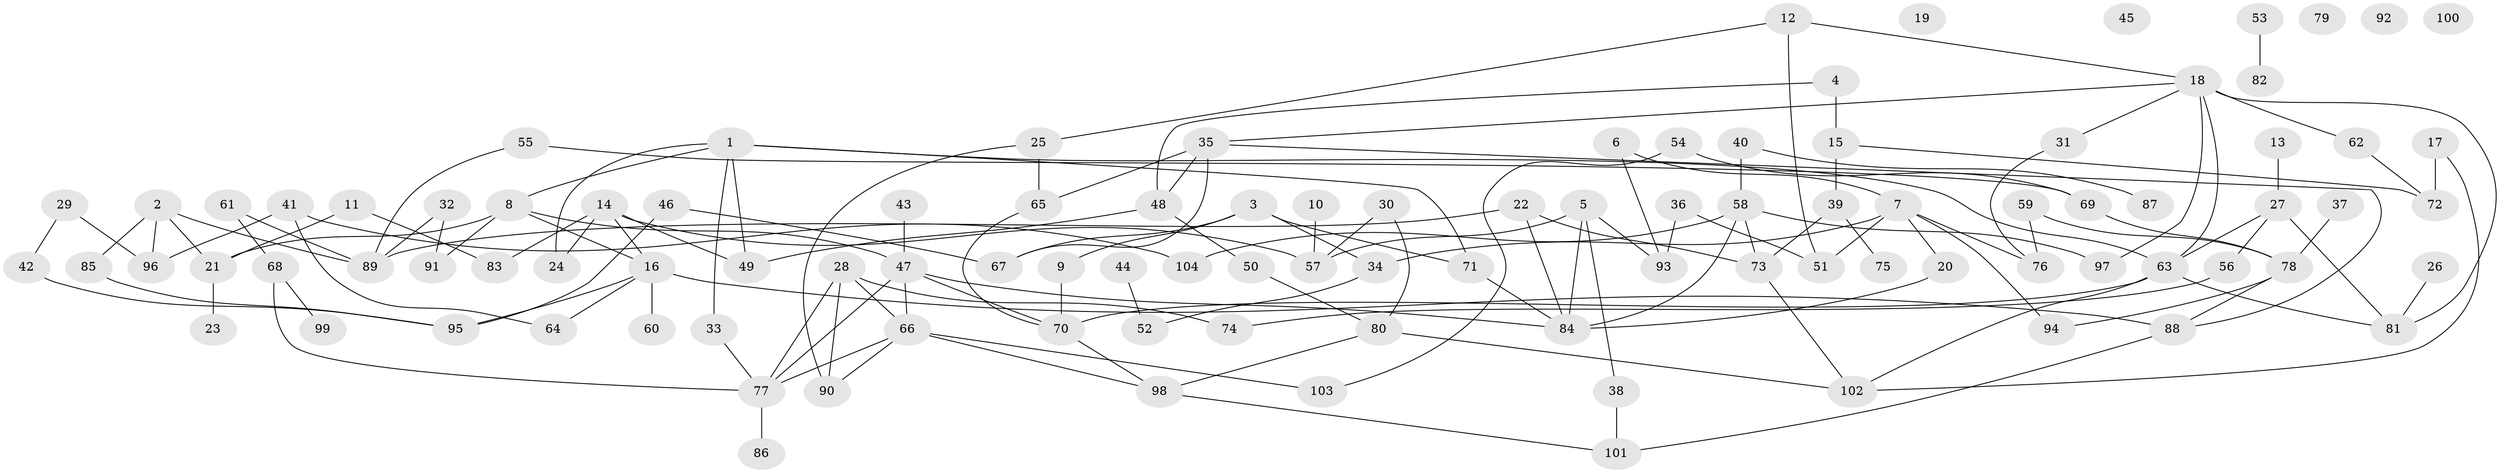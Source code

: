 // Generated by graph-tools (version 1.1) at 2025/25/03/09/25 03:25:18]
// undirected, 104 vertices, 146 edges
graph export_dot {
graph [start="1"]
  node [color=gray90,style=filled];
  1;
  2;
  3;
  4;
  5;
  6;
  7;
  8;
  9;
  10;
  11;
  12;
  13;
  14;
  15;
  16;
  17;
  18;
  19;
  20;
  21;
  22;
  23;
  24;
  25;
  26;
  27;
  28;
  29;
  30;
  31;
  32;
  33;
  34;
  35;
  36;
  37;
  38;
  39;
  40;
  41;
  42;
  43;
  44;
  45;
  46;
  47;
  48;
  49;
  50;
  51;
  52;
  53;
  54;
  55;
  56;
  57;
  58;
  59;
  60;
  61;
  62;
  63;
  64;
  65;
  66;
  67;
  68;
  69;
  70;
  71;
  72;
  73;
  74;
  75;
  76;
  77;
  78;
  79;
  80;
  81;
  82;
  83;
  84;
  85;
  86;
  87;
  88;
  89;
  90;
  91;
  92;
  93;
  94;
  95;
  96;
  97;
  98;
  99;
  100;
  101;
  102;
  103;
  104;
  1 -- 8;
  1 -- 24;
  1 -- 33;
  1 -- 49;
  1 -- 63;
  1 -- 71;
  2 -- 21;
  2 -- 85;
  2 -- 89;
  2 -- 96;
  3 -- 9;
  3 -- 34;
  3 -- 67;
  3 -- 71;
  4 -- 15;
  4 -- 48;
  5 -- 38;
  5 -- 57;
  5 -- 84;
  5 -- 93;
  6 -- 7;
  6 -- 93;
  7 -- 20;
  7 -- 34;
  7 -- 51;
  7 -- 76;
  7 -- 94;
  8 -- 16;
  8 -- 21;
  8 -- 47;
  8 -- 91;
  9 -- 70;
  10 -- 57;
  11 -- 21;
  11 -- 83;
  12 -- 18;
  12 -- 25;
  12 -- 51;
  13 -- 27;
  14 -- 16;
  14 -- 24;
  14 -- 49;
  14 -- 57;
  14 -- 83;
  15 -- 39;
  15 -- 72;
  16 -- 60;
  16 -- 64;
  16 -- 88;
  16 -- 95;
  17 -- 72;
  17 -- 102;
  18 -- 31;
  18 -- 35;
  18 -- 62;
  18 -- 63;
  18 -- 81;
  18 -- 97;
  20 -- 84;
  21 -- 23;
  22 -- 73;
  22 -- 84;
  22 -- 89;
  25 -- 65;
  25 -- 90;
  26 -- 81;
  27 -- 56;
  27 -- 63;
  27 -- 81;
  28 -- 66;
  28 -- 74;
  28 -- 77;
  28 -- 90;
  29 -- 42;
  29 -- 96;
  30 -- 57;
  30 -- 80;
  31 -- 76;
  32 -- 89;
  32 -- 91;
  33 -- 77;
  34 -- 52;
  35 -- 48;
  35 -- 65;
  35 -- 67;
  35 -- 88;
  36 -- 51;
  36 -- 93;
  37 -- 78;
  38 -- 101;
  39 -- 73;
  39 -- 75;
  40 -- 58;
  40 -- 87;
  41 -- 64;
  41 -- 96;
  41 -- 104;
  42 -- 95;
  43 -- 47;
  44 -- 52;
  46 -- 67;
  46 -- 95;
  47 -- 66;
  47 -- 70;
  47 -- 77;
  47 -- 84;
  48 -- 49;
  48 -- 50;
  50 -- 80;
  53 -- 82;
  54 -- 69;
  54 -- 103;
  55 -- 69;
  55 -- 89;
  56 -- 74;
  58 -- 73;
  58 -- 84;
  58 -- 97;
  58 -- 104;
  59 -- 76;
  59 -- 78;
  61 -- 68;
  61 -- 89;
  62 -- 72;
  63 -- 70;
  63 -- 81;
  63 -- 102;
  65 -- 70;
  66 -- 77;
  66 -- 90;
  66 -- 98;
  66 -- 103;
  68 -- 77;
  68 -- 99;
  69 -- 78;
  70 -- 98;
  71 -- 84;
  73 -- 102;
  77 -- 86;
  78 -- 88;
  78 -- 94;
  80 -- 98;
  80 -- 102;
  85 -- 95;
  88 -- 101;
  98 -- 101;
}
